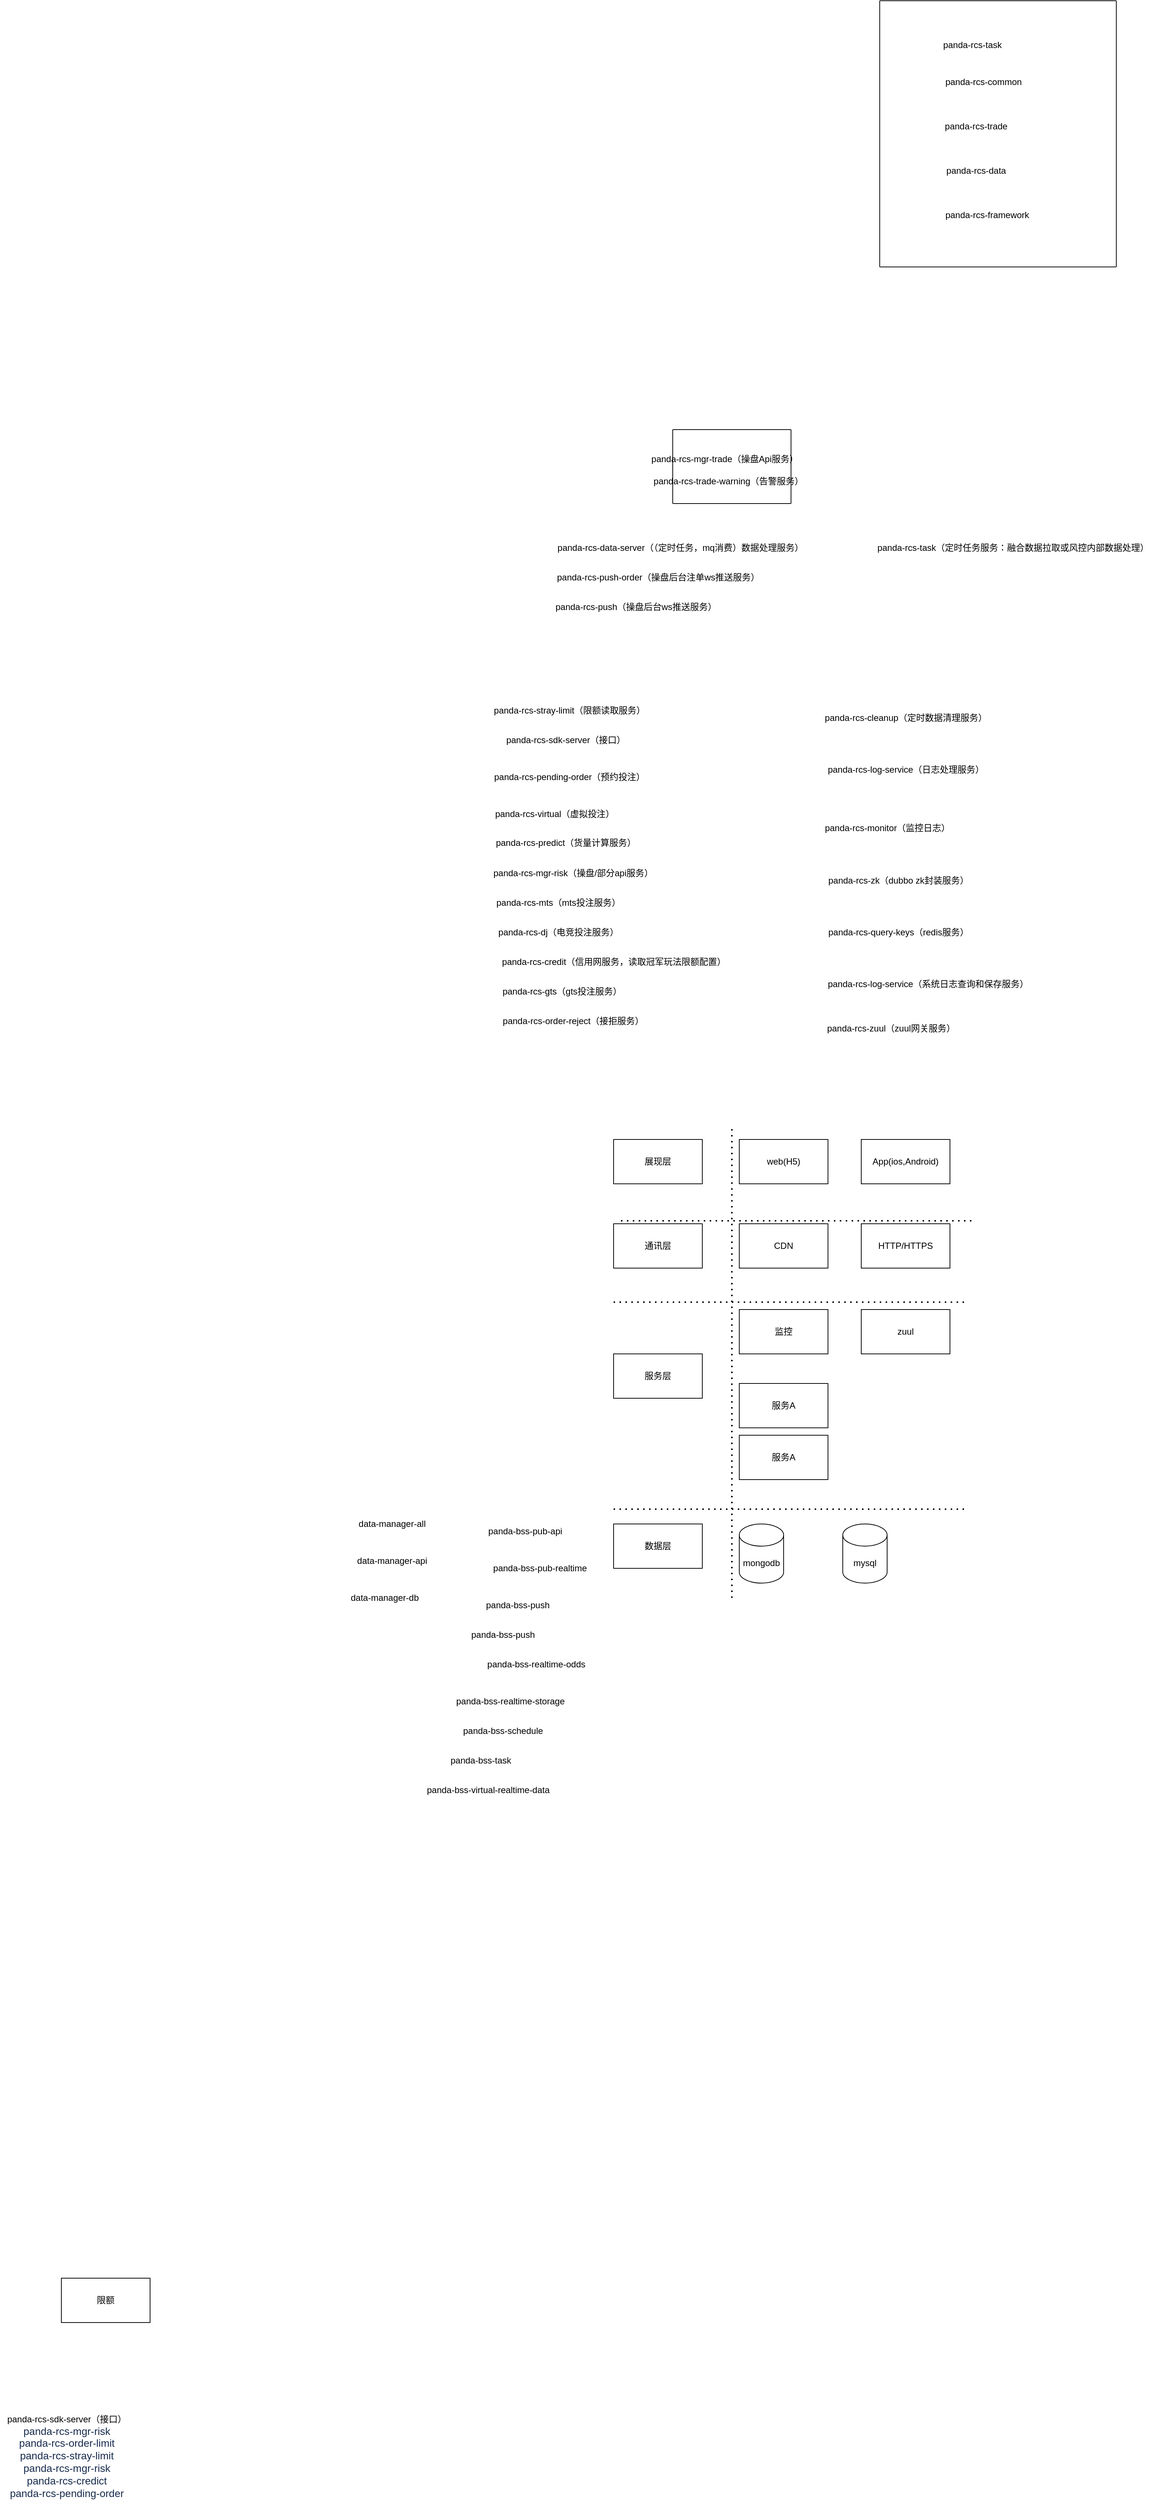 <mxfile version="13.9.9" type="device"><diagram id="yhk2c3qqwCekSa_Pmm2N" name="第 1 页"><mxGraphModel dx="3327" dy="967" grid="1" gridSize="10" guides="1" tooltips="1" connect="1" arrows="1" fold="1" page="1" pageScale="1" pageWidth="827" pageHeight="1169" math="0" shadow="0"><root><mxCell id="0"/><mxCell id="1" parent="0"/><mxCell id="TUNvTK_bscpCwIS_gqMO-1" value="panda-rcs-task" style="text;html=1;align=center;verticalAlign=middle;resizable=0;points=[];autosize=1;" parent="1" vertex="1"><mxGeometry x="360" y="90" width="90" height="20" as="geometry"/></mxCell><mxCell id="TUNvTK_bscpCwIS_gqMO-2" value="panda-rcs-common" style="text;html=1;align=center;verticalAlign=middle;resizable=0;points=[];autosize=1;" parent="1" vertex="1"><mxGeometry x="360" y="140" width="120" height="20" as="geometry"/></mxCell><mxCell id="TUNvTK_bscpCwIS_gqMO-3" value="panda-rcs-trade" style="text;html=1;align=center;verticalAlign=middle;resizable=0;points=[];autosize=1;" parent="1" vertex="1"><mxGeometry x="360" y="200" width="100" height="20" as="geometry"/></mxCell><mxCell id="TUNvTK_bscpCwIS_gqMO-5" value="panda-rcs-data" style="text;html=1;align=center;verticalAlign=middle;resizable=0;points=[];autosize=1;" parent="1" vertex="1"><mxGeometry x="360" y="260" width="100" height="20" as="geometry"/></mxCell><mxCell id="TUNvTK_bscpCwIS_gqMO-6" value="panda-rcs-framework" style="text;html=1;align=center;verticalAlign=middle;resizable=0;points=[];autosize=1;" parent="1" vertex="1"><mxGeometry x="360" y="320" width="130" height="20" as="geometry"/></mxCell><mxCell id="TUNvTK_bscpCwIS_gqMO-8" value="" style="endArrow=none;html=1;" parent="1" edge="1"><mxGeometry width="50" height="50" relative="1" as="geometry"><mxPoint x="280" y="400" as="sourcePoint"/><mxPoint x="280" y="40" as="targetPoint"/></mxGeometry></mxCell><mxCell id="TUNvTK_bscpCwIS_gqMO-9" value="" style="endArrow=none;html=1;" parent="1" edge="1"><mxGeometry width="50" height="50" relative="1" as="geometry"><mxPoint x="280" y="40" as="sourcePoint"/><mxPoint x="600" y="40" as="targetPoint"/></mxGeometry></mxCell><mxCell id="TUNvTK_bscpCwIS_gqMO-10" value="" style="endArrow=none;html=1;" parent="1" edge="1"><mxGeometry width="50" height="50" relative="1" as="geometry"><mxPoint x="600" y="400" as="sourcePoint"/><mxPoint x="600" y="40" as="targetPoint"/></mxGeometry></mxCell><mxCell id="TUNvTK_bscpCwIS_gqMO-12" value="" style="endArrow=none;html=1;" parent="1" edge="1"><mxGeometry width="50" height="50" relative="1" as="geometry"><mxPoint x="280" y="400" as="sourcePoint"/><mxPoint x="600" y="400" as="targetPoint"/></mxGeometry></mxCell><mxCell id="TUNvTK_bscpCwIS_gqMO-18" value="panda-rcs-mgr-trade（操盘Api服务）" style="text;html=1;align=center;verticalAlign=middle;resizable=0;points=[];autosize=1;" parent="1" vertex="1"><mxGeometry x="-35" y="650" width="210" height="20" as="geometry"/></mxCell><mxCell id="TUNvTK_bscpCwIS_gqMO-20" value="panda-rcs-trade-warning（告警服务）" style="text;html=1;align=center;verticalAlign=middle;resizable=0;points=[];autosize=1;" parent="1" vertex="1"><mxGeometry x="-35" y="680" width="220" height="20" as="geometry"/></mxCell><mxCell id="TUNvTK_bscpCwIS_gqMO-21" value="" style="endArrow=none;html=1;" parent="1" edge="1"><mxGeometry width="50" height="50" relative="1" as="geometry"><mxPoint y="720" as="sourcePoint"/><mxPoint y="620" as="targetPoint"/></mxGeometry></mxCell><mxCell id="TUNvTK_bscpCwIS_gqMO-22" value="" style="endArrow=none;html=1;" parent="1" edge="1"><mxGeometry width="50" height="50" relative="1" as="geometry"><mxPoint y="720" as="sourcePoint"/><mxPoint x="160" y="720" as="targetPoint"/></mxGeometry></mxCell><mxCell id="TUNvTK_bscpCwIS_gqMO-23" value="" style="endArrow=none;html=1;" parent="1" edge="1"><mxGeometry width="50" height="50" relative="1" as="geometry"><mxPoint y="620" as="sourcePoint"/><mxPoint x="160" y="620" as="targetPoint"/></mxGeometry></mxCell><mxCell id="TUNvTK_bscpCwIS_gqMO-24" value="" style="endArrow=none;html=1;" parent="1" edge="1"><mxGeometry width="50" height="50" relative="1" as="geometry"><mxPoint x="160" y="720" as="sourcePoint"/><mxPoint x="160" y="620" as="targetPoint"/></mxGeometry></mxCell><mxCell id="TUNvTK_bscpCwIS_gqMO-25" value="panda-rcs-task（定时任务服务：融合数据拉取或风控内部数据处理）" style="text;html=1;align=center;verticalAlign=middle;resizable=0;points=[];autosize=1;" parent="1" vertex="1"><mxGeometry x="270" y="770" width="380" height="20" as="geometry"/></mxCell><mxCell id="TUNvTK_bscpCwIS_gqMO-26" value="panda-rcs-data-server（（定时任务，mq消费）数据处理服务）" style="text;html=1;align=center;verticalAlign=middle;resizable=0;points=[];autosize=1;" parent="1" vertex="1"><mxGeometry x="-165" y="770" width="350" height="20" as="geometry"/></mxCell><mxCell id="TUNvTK_bscpCwIS_gqMO-27" value="panda-rcs-push-order（操盘后台注单ws推送服务）" style="text;html=1;align=center;verticalAlign=middle;resizable=0;points=[];autosize=1;" parent="1" vertex="1"><mxGeometry x="-165" y="810" width="290" height="20" as="geometry"/></mxCell><mxCell id="TUNvTK_bscpCwIS_gqMO-28" value="panda-rcs-push（操盘后台ws推送服务）" style="text;html=1;align=center;verticalAlign=middle;resizable=0;points=[];autosize=1;" parent="1" vertex="1"><mxGeometry x="-165" y="850" width="230" height="20" as="geometry"/></mxCell><mxCell id="TUNvTK_bscpCwIS_gqMO-29" value="panda-rcs-stray-limit（限额读取服务）" style="text;html=1;align=center;verticalAlign=middle;resizable=0;points=[];autosize=1;" parent="1" vertex="1"><mxGeometry x="-250" y="990" width="220" height="20" as="geometry"/></mxCell><mxCell id="TUNvTK_bscpCwIS_gqMO-30" value="panda-rcs-sdk-server（接口）" style="text;html=1;align=center;verticalAlign=middle;resizable=0;points=[];autosize=1;" parent="1" vertex="1"><mxGeometry x="-235" y="1030" width="180" height="20" as="geometry"/></mxCell><mxCell id="TUNvTK_bscpCwIS_gqMO-31" value="panda-rcs-pending-order（预约投注）" style="text;html=1;align=center;verticalAlign=middle;resizable=0;points=[];autosize=1;" parent="1" vertex="1"><mxGeometry x="-250" y="1080" width="220" height="20" as="geometry"/></mxCell><mxCell id="TUNvTK_bscpCwIS_gqMO-32" value="panda-rcs-virtual（虚拟投注）" style="text;html=1;align=center;verticalAlign=middle;resizable=0;points=[];autosize=1;" parent="1" vertex="1"><mxGeometry x="-250" y="1130" width="180" height="20" as="geometry"/></mxCell><mxCell id="TUNvTK_bscpCwIS_gqMO-33" value="panda-rcs-predict（货量计算服务）" style="text;html=1;align=center;verticalAlign=middle;resizable=0;points=[];autosize=1;" parent="1" vertex="1"><mxGeometry x="-245" y="1169" width="200" height="20" as="geometry"/></mxCell><mxCell id="TUNvTK_bscpCwIS_gqMO-34" value="panda-rcs-mgr-risk（操盘/部分api服务）" style="text;html=1;align=center;verticalAlign=middle;resizable=0;points=[];autosize=1;" parent="1" vertex="1"><mxGeometry x="-250" y="1210" width="230" height="20" as="geometry"/></mxCell><mxCell id="TUNvTK_bscpCwIS_gqMO-35" value="panda-rcs-mts（mts投注服务）" style="text;html=1;align=center;verticalAlign=middle;resizable=0;points=[];autosize=1;" parent="1" vertex="1"><mxGeometry x="-245" y="1250" width="180" height="20" as="geometry"/></mxCell><mxCell id="TUNvTK_bscpCwIS_gqMO-36" value="panda-rcs-dj（电竞投注服务）" style="text;html=1;align=center;verticalAlign=middle;resizable=0;points=[];autosize=1;" parent="1" vertex="1"><mxGeometry x="-245" y="1290" width="180" height="20" as="geometry"/></mxCell><mxCell id="TUNvTK_bscpCwIS_gqMO-37" value="panda-rcs-credit（信用网服务，读取冠军玩法限额配置）" style="text;html=1;align=center;verticalAlign=middle;resizable=0;points=[];autosize=1;" parent="1" vertex="1"><mxGeometry x="-240" y="1330" width="320" height="20" as="geometry"/></mxCell><mxCell id="TUNvTK_bscpCwIS_gqMO-38" value="panda-rcs-gts（gts投注服务）" style="text;html=1;align=center;verticalAlign=middle;resizable=0;points=[];autosize=1;" parent="1" vertex="1"><mxGeometry x="-240" y="1370" width="180" height="20" as="geometry"/></mxCell><mxCell id="TUNvTK_bscpCwIS_gqMO-39" value="panda-rcs-order-reject（接拒服务）" style="text;html=1;align=center;verticalAlign=middle;resizable=0;points=[];autosize=1;" parent="1" vertex="1"><mxGeometry x="-240" y="1410" width="210" height="20" as="geometry"/></mxCell><mxCell id="TUNvTK_bscpCwIS_gqMO-40" value="panda-rcs-cleanup（定时数据清理服务）" style="text;html=1;align=center;verticalAlign=middle;resizable=0;points=[];autosize=1;" parent="1" vertex="1"><mxGeometry x="200" y="1000" width="230" height="20" as="geometry"/></mxCell><mxCell id="TUNvTK_bscpCwIS_gqMO-41" value="panda-rcs-log-service（日志处理服务）" style="text;html=1;align=center;verticalAlign=middle;resizable=0;points=[];autosize=1;" parent="1" vertex="1"><mxGeometry x="200" y="1070" width="230" height="20" as="geometry"/></mxCell><mxCell id="TUNvTK_bscpCwIS_gqMO-42" value="panda-rcs-monitor（监控日志）" style="text;html=1;align=center;verticalAlign=middle;resizable=0;points=[];autosize=1;" parent="1" vertex="1"><mxGeometry x="200" y="1149" width="180" height="20" as="geometry"/></mxCell><mxCell id="TUNvTK_bscpCwIS_gqMO-44" value="panda-rcs-zk（dubbo zk封装服务）" style="text;html=1;align=center;verticalAlign=middle;resizable=0;points=[];autosize=1;" parent="1" vertex="1"><mxGeometry x="200" y="1220" width="210" height="20" as="geometry"/></mxCell><mxCell id="TUNvTK_bscpCwIS_gqMO-45" value="panda-rcs-query-keys（redis服务）" style="text;html=1;align=center;verticalAlign=middle;resizable=0;points=[];autosize=1;" parent="1" vertex="1"><mxGeometry x="200" y="1290" width="210" height="20" as="geometry"/></mxCell><mxCell id="TUNvTK_bscpCwIS_gqMO-46" value="panda-rcs-log-service（系统日志查询和保存服务）" style="text;html=1;align=center;verticalAlign=middle;resizable=0;points=[];autosize=1;" parent="1" vertex="1"><mxGeometry x="200" y="1360" width="290" height="20" as="geometry"/></mxCell><mxCell id="TUNvTK_bscpCwIS_gqMO-47" value="panda-rcs-zuul（zuul网关服务）" style="text;html=1;align=center;verticalAlign=middle;resizable=0;points=[];autosize=1;" parent="1" vertex="1"><mxGeometry x="200" y="1420" width="190" height="20" as="geometry"/></mxCell><mxCell id="TUNvTK_bscpCwIS_gqMO-48" value="data-manager-all" style="text;html=1;align=center;verticalAlign=middle;resizable=0;points=[];autosize=1;" parent="1" vertex="1"><mxGeometry x="-435" y="2090" width="110" height="20" as="geometry"/></mxCell><mxCell id="TUNvTK_bscpCwIS_gqMO-49" value="data-manager-api" style="text;html=1;align=center;verticalAlign=middle;resizable=0;points=[];autosize=1;" parent="1" vertex="1"><mxGeometry x="-435" y="2140" width="110" height="20" as="geometry"/></mxCell><mxCell id="TUNvTK_bscpCwIS_gqMO-50" value="data-manager-db" style="text;html=1;align=center;verticalAlign=middle;resizable=0;points=[];autosize=1;" parent="1" vertex="1"><mxGeometry x="-445" y="2190" width="110" height="20" as="geometry"/></mxCell><mxCell id="TUNvTK_bscpCwIS_gqMO-51" value="panda-bss-pub-api" style="text;html=1;align=center;verticalAlign=middle;resizable=0;points=[];autosize=1;" parent="1" vertex="1"><mxGeometry x="-260" y="2100" width="120" height="20" as="geometry"/></mxCell><mxCell id="TUNvTK_bscpCwIS_gqMO-52" value="panda-bss-pub-realtime" style="text;html=1;align=center;verticalAlign=middle;resizable=0;points=[];autosize=1;" parent="1" vertex="1"><mxGeometry x="-250" y="2150" width="140" height="20" as="geometry"/></mxCell><mxCell id="TUNvTK_bscpCwIS_gqMO-53" value="panda-bss-push" style="text;html=1;align=center;verticalAlign=middle;resizable=0;points=[];autosize=1;" parent="1" vertex="1"><mxGeometry x="-260" y="2200" width="100" height="20" as="geometry"/></mxCell><mxCell id="TUNvTK_bscpCwIS_gqMO-54" value="panda-bss-push" style="text;html=1;align=center;verticalAlign=middle;resizable=0;points=[];autosize=1;" parent="1" vertex="1"><mxGeometry x="-280" y="2240" width="100" height="20" as="geometry"/></mxCell><mxCell id="TUNvTK_bscpCwIS_gqMO-55" value="panda-bss-realtime-odds" style="text;html=1;align=center;verticalAlign=middle;resizable=0;points=[];autosize=1;" parent="1" vertex="1"><mxGeometry x="-260" y="2280" width="150" height="20" as="geometry"/></mxCell><mxCell id="TUNvTK_bscpCwIS_gqMO-56" value="panda-bss-realtime-storage" style="text;html=1;align=center;verticalAlign=middle;resizable=0;points=[];autosize=1;" parent="1" vertex="1"><mxGeometry x="-300" y="2330" width="160" height="20" as="geometry"/></mxCell><mxCell id="TUNvTK_bscpCwIS_gqMO-57" value="panda-bss-schedule" style="text;html=1;align=center;verticalAlign=middle;resizable=0;points=[];autosize=1;" parent="1" vertex="1"><mxGeometry x="-290" y="2370" width="120" height="20" as="geometry"/></mxCell><mxCell id="TUNvTK_bscpCwIS_gqMO-59" value="panda-bss-task" style="text;html=1;align=center;verticalAlign=middle;resizable=0;points=[];autosize=1;" parent="1" vertex="1"><mxGeometry x="-310" y="2410" width="100" height="20" as="geometry"/></mxCell><mxCell id="TUNvTK_bscpCwIS_gqMO-61" value="panda-bss-virtual-realtime-data" style="text;html=1;align=center;verticalAlign=middle;resizable=0;points=[];autosize=1;" parent="1" vertex="1"><mxGeometry x="-340" y="2450" width="180" height="20" as="geometry"/></mxCell><mxCell id="TUNvTK_bscpCwIS_gqMO-62" value="限额" style="rounded=0;whiteSpace=wrap;html=1;" parent="1" vertex="1"><mxGeometry x="-827" y="3120" width="120" height="60" as="geometry"/></mxCell><mxCell id="TUNvTK_bscpCwIS_gqMO-64" value="panda-rcs-sdk-server（接口）&lt;span style=&quot;color: rgb(23 , 43 , 77) ; font-family: , &amp;#34;blinkmacsystemfont&amp;#34; , &amp;#34;segoe ui&amp;#34; , &amp;#34;roboto&amp;#34; , &amp;#34;oxygen&amp;#34; , &amp;#34;ubuntu&amp;#34; , &amp;#34;fira sans&amp;#34; , &amp;#34;droid sans&amp;#34; , &amp;#34;helvetica neue&amp;#34; , sans-serif ; font-size: 14px ; text-align: left ; background-color: rgb(255 , 255 , 255)&quot;&gt;&lt;br&gt;panda-rcs-mgr-risk&lt;/span&gt;&lt;br style=&quot;color: rgb(23 , 43 , 77) ; font-family: , &amp;#34;blinkmacsystemfont&amp;#34; , &amp;#34;segoe ui&amp;#34; , &amp;#34;roboto&amp;#34; , &amp;#34;oxygen&amp;#34; , &amp;#34;ubuntu&amp;#34; , &amp;#34;fira sans&amp;#34; , &amp;#34;droid sans&amp;#34; , &amp;#34;helvetica neue&amp;#34; , sans-serif ; font-size: 14px ; text-align: left ; background-color: rgb(255 , 255 , 255)&quot;&gt;&lt;span style=&quot;color: rgb(23 , 43 , 77) ; font-family: , &amp;#34;blinkmacsystemfont&amp;#34; , &amp;#34;segoe ui&amp;#34; , &amp;#34;roboto&amp;#34; , &amp;#34;oxygen&amp;#34; , &amp;#34;ubuntu&amp;#34; , &amp;#34;fira sans&amp;#34; , &amp;#34;droid sans&amp;#34; , &amp;#34;helvetica neue&amp;#34; , sans-serif ; font-size: 14px ; text-align: left ; background-color: rgb(255 , 255 , 255)&quot;&gt;panda-rcs-order-limit&lt;/span&gt;&lt;br style=&quot;color: rgb(23 , 43 , 77) ; font-family: , &amp;#34;blinkmacsystemfont&amp;#34; , &amp;#34;segoe ui&amp;#34; , &amp;#34;roboto&amp;#34; , &amp;#34;oxygen&amp;#34; , &amp;#34;ubuntu&amp;#34; , &amp;#34;fira sans&amp;#34; , &amp;#34;droid sans&amp;#34; , &amp;#34;helvetica neue&amp;#34; , sans-serif ; font-size: 14px ; text-align: left ; background-color: rgb(255 , 255 , 255)&quot;&gt;&lt;span style=&quot;color: rgb(23 , 43 , 77) ; font-family: , &amp;#34;blinkmacsystemfont&amp;#34; , &amp;#34;segoe ui&amp;#34; , &amp;#34;roboto&amp;#34; , &amp;#34;oxygen&amp;#34; , &amp;#34;ubuntu&amp;#34; , &amp;#34;fira sans&amp;#34; , &amp;#34;droid sans&amp;#34; , &amp;#34;helvetica neue&amp;#34; , sans-serif ; font-size: 14px ; text-align: left ; background-color: rgb(255 , 255 , 255)&quot;&gt;panda-rcs-stray-limit&lt;/span&gt;&lt;br style=&quot;color: rgb(23 , 43 , 77) ; font-family: , &amp;#34;blinkmacsystemfont&amp;#34; , &amp;#34;segoe ui&amp;#34; , &amp;#34;roboto&amp;#34; , &amp;#34;oxygen&amp;#34; , &amp;#34;ubuntu&amp;#34; , &amp;#34;fira sans&amp;#34; , &amp;#34;droid sans&amp;#34; , &amp;#34;helvetica neue&amp;#34; , sans-serif ; font-size: 14px ; text-align: left ; background-color: rgb(255 , 255 , 255)&quot;&gt;&lt;span style=&quot;color: rgb(23 , 43 , 77) ; font-family: , &amp;#34;blinkmacsystemfont&amp;#34; , &amp;#34;segoe ui&amp;#34; , &amp;#34;roboto&amp;#34; , &amp;#34;oxygen&amp;#34; , &amp;#34;ubuntu&amp;#34; , &amp;#34;fira sans&amp;#34; , &amp;#34;droid sans&amp;#34; , &amp;#34;helvetica neue&amp;#34; , sans-serif ; font-size: 14px ; text-align: left ; background-color: rgb(255 , 255 , 255)&quot;&gt;panda-rcs-mgr-risk&lt;/span&gt;&lt;br style=&quot;color: rgb(23 , 43 , 77) ; font-family: , &amp;#34;blinkmacsystemfont&amp;#34; , &amp;#34;segoe ui&amp;#34; , &amp;#34;roboto&amp;#34; , &amp;#34;oxygen&amp;#34; , &amp;#34;ubuntu&amp;#34; , &amp;#34;fira sans&amp;#34; , &amp;#34;droid sans&amp;#34; , &amp;#34;helvetica neue&amp;#34; , sans-serif ; font-size: 14px ; text-align: left ; background-color: rgb(255 , 255 , 255)&quot;&gt;&lt;span style=&quot;color: rgb(23 , 43 , 77) ; font-family: , &amp;#34;blinkmacsystemfont&amp;#34; , &amp;#34;segoe ui&amp;#34; , &amp;#34;roboto&amp;#34; , &amp;#34;oxygen&amp;#34; , &amp;#34;ubuntu&amp;#34; , &amp;#34;fira sans&amp;#34; , &amp;#34;droid sans&amp;#34; , &amp;#34;helvetica neue&amp;#34; , sans-serif ; font-size: 14px ; text-align: left ; background-color: rgb(255 , 255 , 255)&quot;&gt;panda-rcs-credict&lt;/span&gt;&lt;br style=&quot;color: rgb(23 , 43 , 77) ; font-family: , &amp;#34;blinkmacsystemfont&amp;#34; , &amp;#34;segoe ui&amp;#34; , &amp;#34;roboto&amp;#34; , &amp;#34;oxygen&amp;#34; , &amp;#34;ubuntu&amp;#34; , &amp;#34;fira sans&amp;#34; , &amp;#34;droid sans&amp;#34; , &amp;#34;helvetica neue&amp;#34; , sans-serif ; font-size: 14px ; text-align: left ; background-color: rgb(255 , 255 , 255)&quot;&gt;&lt;span style=&quot;color: rgb(23 , 43 , 77) ; font-family: , &amp;#34;blinkmacsystemfont&amp;#34; , &amp;#34;segoe ui&amp;#34; , &amp;#34;roboto&amp;#34; , &amp;#34;oxygen&amp;#34; , &amp;#34;ubuntu&amp;#34; , &amp;#34;fira sans&amp;#34; , &amp;#34;droid sans&amp;#34; , &amp;#34;helvetica neue&amp;#34; , sans-serif ; font-size: 14px ; text-align: left ; background-color: rgb(255 , 255 , 255)&quot;&gt;panda-rcs-pending-order&lt;/span&gt;" style="text;html=1;align=center;verticalAlign=middle;resizable=0;points=[];autosize=1;" parent="1" vertex="1"><mxGeometry x="-910" y="3305" width="180" height="110" as="geometry"/></mxCell><mxCell id="TmlYUJdjQXiMIXCbHYmH-1" value="展现层" style="rounded=0;whiteSpace=wrap;html=1;" vertex="1" parent="1"><mxGeometry x="-80" y="1580" width="120" height="60" as="geometry"/></mxCell><mxCell id="TmlYUJdjQXiMIXCbHYmH-2" value="web(H5)" style="rounded=0;whiteSpace=wrap;html=1;" vertex="1" parent="1"><mxGeometry x="90" y="1580" width="120" height="60" as="geometry"/></mxCell><mxCell id="TmlYUJdjQXiMIXCbHYmH-3" value="App(ios,Android)" style="rounded=0;whiteSpace=wrap;html=1;" vertex="1" parent="1"><mxGeometry x="255" y="1580" width="120" height="60" as="geometry"/></mxCell><mxCell id="TmlYUJdjQXiMIXCbHYmH-4" value="通讯层" style="rounded=0;whiteSpace=wrap;html=1;" vertex="1" parent="1"><mxGeometry x="-80" y="1694" width="120" height="60" as="geometry"/></mxCell><mxCell id="TmlYUJdjQXiMIXCbHYmH-5" value="CDN" style="rounded=0;whiteSpace=wrap;html=1;" vertex="1" parent="1"><mxGeometry x="90" y="1694" width="120" height="60" as="geometry"/></mxCell><mxCell id="TmlYUJdjQXiMIXCbHYmH-6" value="HTTP/HTTPS" style="rounded=0;whiteSpace=wrap;html=1;" vertex="1" parent="1"><mxGeometry x="255" y="1694" width="120" height="60" as="geometry"/></mxCell><mxCell id="TmlYUJdjQXiMIXCbHYmH-7" value="服务层" style="rounded=0;whiteSpace=wrap;html=1;" vertex="1" parent="1"><mxGeometry x="-80" y="1870" width="120" height="60" as="geometry"/></mxCell><mxCell id="TmlYUJdjQXiMIXCbHYmH-8" value="监控" style="rounded=0;whiteSpace=wrap;html=1;" vertex="1" parent="1"><mxGeometry x="90" y="1810" width="120" height="60" as="geometry"/></mxCell><mxCell id="TmlYUJdjQXiMIXCbHYmH-9" value="zuul" style="rounded=0;whiteSpace=wrap;html=1;" vertex="1" parent="1"><mxGeometry x="255" y="1810" width="120" height="60" as="geometry"/></mxCell><mxCell id="TmlYUJdjQXiMIXCbHYmH-10" value="服务A" style="rounded=0;whiteSpace=wrap;html=1;" vertex="1" parent="1"><mxGeometry x="90" y="1910" width="120" height="60" as="geometry"/></mxCell><mxCell id="TmlYUJdjQXiMIXCbHYmH-11" value="服务A" style="rounded=0;whiteSpace=wrap;html=1;" vertex="1" parent="1"><mxGeometry x="90" y="1980" width="120" height="60" as="geometry"/></mxCell><mxCell id="TmlYUJdjQXiMIXCbHYmH-12" value="数据层" style="rounded=0;whiteSpace=wrap;html=1;" vertex="1" parent="1"><mxGeometry x="-80" y="2100" width="120" height="60" as="geometry"/></mxCell><mxCell id="TmlYUJdjQXiMIXCbHYmH-13" value="mongodb" style="shape=cylinder3;whiteSpace=wrap;html=1;boundedLbl=1;backgroundOutline=1;size=15;" vertex="1" parent="1"><mxGeometry x="90" y="2100" width="60" height="80" as="geometry"/></mxCell><mxCell id="TmlYUJdjQXiMIXCbHYmH-14" value="mysql" style="shape=cylinder3;whiteSpace=wrap;html=1;boundedLbl=1;backgroundOutline=1;size=15;" vertex="1" parent="1"><mxGeometry x="230" y="2100" width="60" height="80" as="geometry"/></mxCell><mxCell id="TmlYUJdjQXiMIXCbHYmH-18" value="" style="endArrow=none;dashed=1;html=1;dashPattern=1 3;strokeWidth=2;" edge="1" parent="1"><mxGeometry width="50" height="50" relative="1" as="geometry"><mxPoint x="80" y="2200" as="sourcePoint"/><mxPoint x="80" y="1560" as="targetPoint"/></mxGeometry></mxCell><mxCell id="TmlYUJdjQXiMIXCbHYmH-19" value="" style="endArrow=none;dashed=1;html=1;dashPattern=1 3;strokeWidth=2;" edge="1" parent="1"><mxGeometry width="50" height="50" relative="1" as="geometry"><mxPoint x="-80" y="2080" as="sourcePoint"/><mxPoint x="400" y="2080" as="targetPoint"/></mxGeometry></mxCell><mxCell id="TmlYUJdjQXiMIXCbHYmH-20" value="" style="endArrow=none;dashed=1;html=1;dashPattern=1 3;strokeWidth=2;" edge="1" parent="1"><mxGeometry width="50" height="50" relative="1" as="geometry"><mxPoint x="-70" y="1690" as="sourcePoint"/><mxPoint x="410" y="1690" as="targetPoint"/></mxGeometry></mxCell><mxCell id="TmlYUJdjQXiMIXCbHYmH-21" value="" style="endArrow=none;dashed=1;html=1;dashPattern=1 3;strokeWidth=2;" edge="1" parent="1"><mxGeometry width="50" height="50" relative="1" as="geometry"><mxPoint x="-80" y="1800" as="sourcePoint"/><mxPoint x="400" y="1800" as="targetPoint"/></mxGeometry></mxCell></root></mxGraphModel></diagram></mxfile>